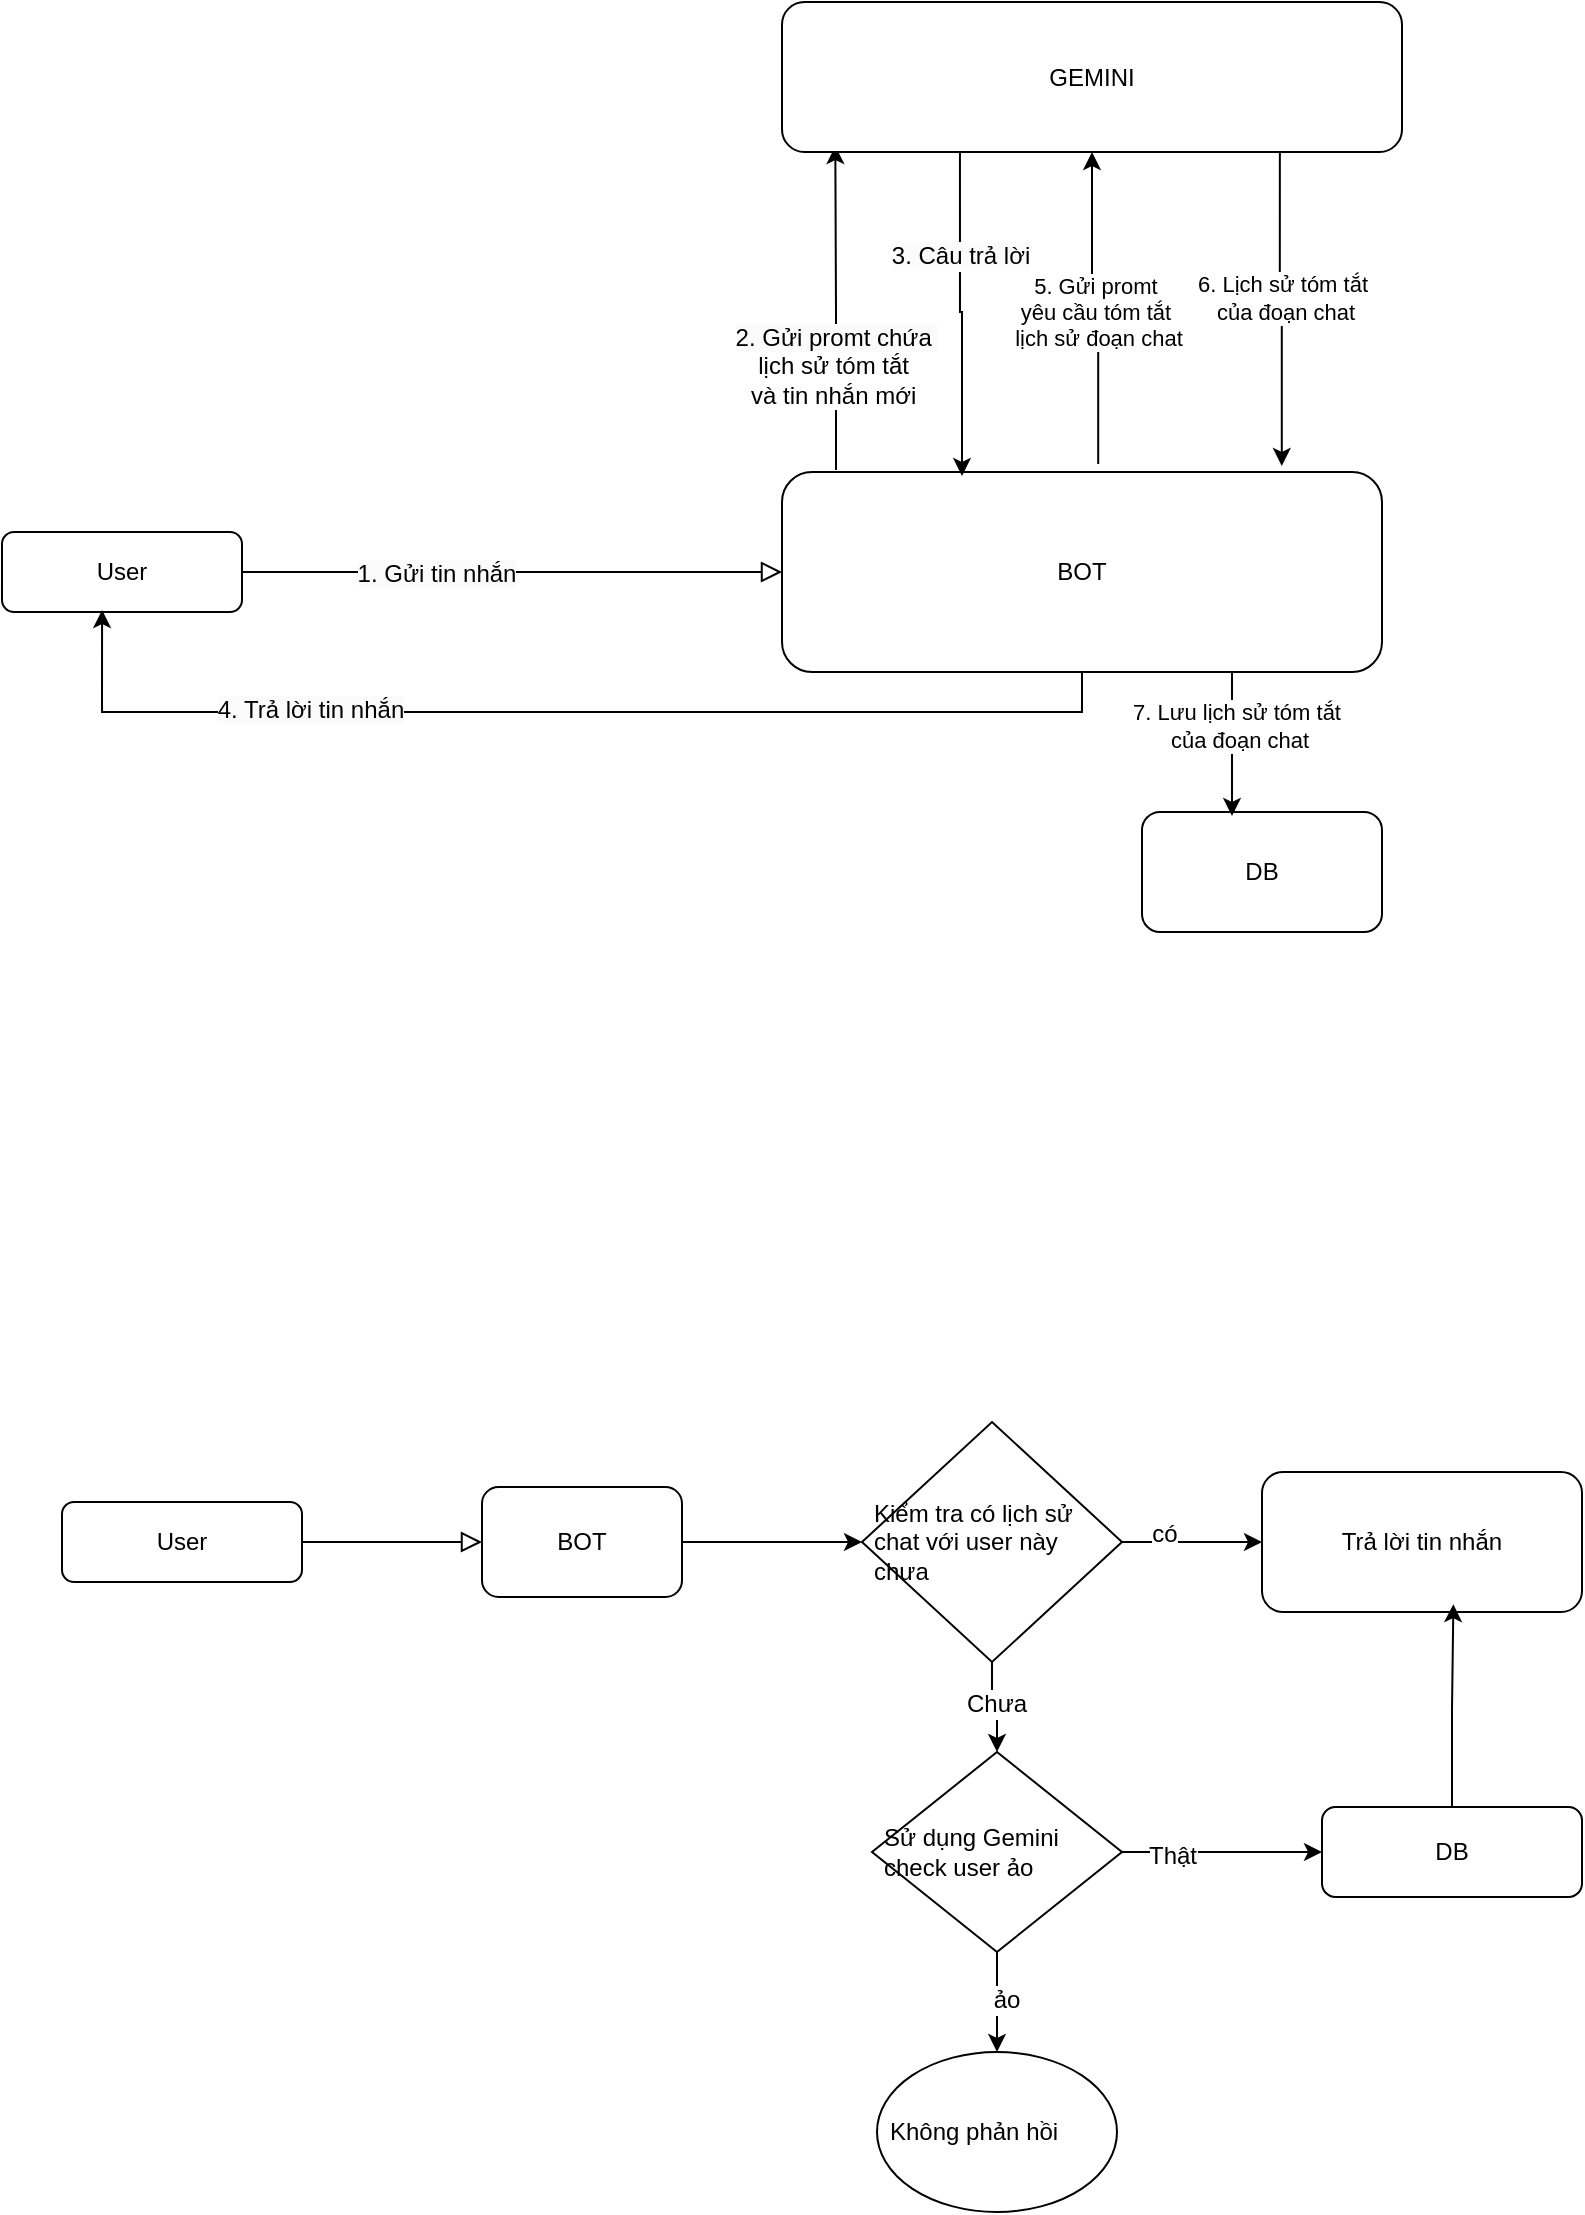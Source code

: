<mxfile version="26.0.16" pages="2">
  <diagram id="C5RBs43oDa-KdzZeNtuy" name="Page-1">
    <mxGraphModel dx="1949" dy="761" grid="1" gridSize="10" guides="1" tooltips="1" connect="1" arrows="1" fold="1" page="1" pageScale="1" pageWidth="827" pageHeight="1169" math="0" shadow="0">
      <root>
        <mxCell id="WIyWlLk6GJQsqaUBKTNV-0" />
        <mxCell id="WIyWlLk6GJQsqaUBKTNV-1" parent="WIyWlLk6GJQsqaUBKTNV-0" />
        <mxCell id="WIyWlLk6GJQsqaUBKTNV-2" value="" style="rounded=0;html=1;jettySize=auto;orthogonalLoop=1;fontSize=11;endArrow=block;endFill=0;endSize=8;strokeWidth=1;shadow=0;labelBackgroundColor=none;edgeStyle=orthogonalEdgeStyle;" parent="WIyWlLk6GJQsqaUBKTNV-1" source="WIyWlLk6GJQsqaUBKTNV-3" target="WIyWlLk6GJQsqaUBKTNV-7" edge="1">
          <mxGeometry relative="1" as="geometry">
            <mxPoint x="180" y="180" as="targetPoint" />
          </mxGeometry>
        </mxCell>
        <mxCell id="7-_x0sBRWaeRK12rYVkv-15" value="&lt;span style=&quot;font-size: 12px; background-color: rgb(251, 251, 251);&quot;&gt;1. Gửi tin nhắn&lt;/span&gt;" style="edgeLabel;html=1;align=center;verticalAlign=middle;resizable=0;points=[];" vertex="1" connectable="0" parent="WIyWlLk6GJQsqaUBKTNV-2">
          <mxGeometry x="-0.281" y="-1" relative="1" as="geometry">
            <mxPoint as="offset" />
          </mxGeometry>
        </mxCell>
        <mxCell id="WIyWlLk6GJQsqaUBKTNV-3" value="User" style="rounded=1;whiteSpace=wrap;html=1;fontSize=12;glass=0;strokeWidth=1;shadow=0;" parent="WIyWlLk6GJQsqaUBKTNV-1" vertex="1">
          <mxGeometry x="-10" y="290" width="120" height="40" as="geometry" />
        </mxCell>
        <mxCell id="7-_x0sBRWaeRK12rYVkv-10" style="edgeStyle=orthogonalEdgeStyle;rounded=0;orthogonalLoop=1;jettySize=auto;html=1;exitX=0.09;exitY=-0.01;exitDx=0;exitDy=0;entryX=0.086;entryY=0.96;entryDx=0;entryDy=0;entryPerimeter=0;exitPerimeter=0;" edge="1" parent="WIyWlLk6GJQsqaUBKTNV-1" source="WIyWlLk6GJQsqaUBKTNV-7" target="WIyWlLk6GJQsqaUBKTNV-11">
          <mxGeometry relative="1" as="geometry" />
        </mxCell>
        <mxCell id="7-_x0sBRWaeRK12rYVkv-13" value="&lt;span style=&quot;font-size: 12px; background-color: rgb(251, 251, 251);&quot;&gt;2. Gửi promt chứa&amp;nbsp;&lt;/span&gt;&lt;div style=&quot;font-size: 12px;&quot;&gt;lịch sử tóm tắt&amp;nbsp;&lt;/div&gt;&lt;div style=&quot;font-size: 12px;&quot;&gt;và tin nhắn mới&amp;nbsp;&lt;/div&gt;" style="edgeLabel;html=1;align=center;verticalAlign=middle;resizable=0;points=[];" vertex="1" connectable="0" parent="7-_x0sBRWaeRK12rYVkv-10">
          <mxGeometry x="-0.354" relative="1" as="geometry">
            <mxPoint as="offset" />
          </mxGeometry>
        </mxCell>
        <mxCell id="WIyWlLk6GJQsqaUBKTNV-7" value="BOT" style="rounded=1;whiteSpace=wrap;html=1;fontSize=12;glass=0;strokeWidth=1;shadow=0;" parent="WIyWlLk6GJQsqaUBKTNV-1" vertex="1">
          <mxGeometry x="380" y="260" width="300" height="100" as="geometry" />
        </mxCell>
        <mxCell id="7-_x0sBRWaeRK12rYVkv-11" style="edgeStyle=orthogonalEdgeStyle;rounded=0;orthogonalLoop=1;jettySize=auto;html=1;exitX=0.287;exitY=0.96;exitDx=0;exitDy=0;entryX=0.3;entryY=0.02;entryDx=0;entryDy=0;entryPerimeter=0;exitPerimeter=0;" edge="1" parent="WIyWlLk6GJQsqaUBKTNV-1" source="WIyWlLk6GJQsqaUBKTNV-11" target="WIyWlLk6GJQsqaUBKTNV-7">
          <mxGeometry relative="1" as="geometry">
            <mxPoint x="460" y="250" as="targetPoint" />
          </mxGeometry>
        </mxCell>
        <mxCell id="7-_x0sBRWaeRK12rYVkv-12" value="&lt;span style=&quot;font-size: 12px; background-color: rgb(251, 251, 251);&quot;&gt;3. Câu trả lời&lt;/span&gt;" style="edgeLabel;html=1;align=center;verticalAlign=middle;resizable=0;points=[];" vertex="1" connectable="0" parent="7-_x0sBRWaeRK12rYVkv-11">
          <mxGeometry x="-0.344" relative="1" as="geometry">
            <mxPoint as="offset" />
          </mxGeometry>
        </mxCell>
        <mxCell id="7-_x0sBRWaeRK12rYVkv-19" style="edgeStyle=orthogonalEdgeStyle;rounded=0;orthogonalLoop=1;jettySize=auto;html=1;exitX=0.803;exitY=0.947;exitDx=0;exitDy=0;entryX=0.833;entryY=-0.03;entryDx=0;entryDy=0;exitPerimeter=0;entryPerimeter=0;" edge="1" parent="WIyWlLk6GJQsqaUBKTNV-1" source="WIyWlLk6GJQsqaUBKTNV-11" target="WIyWlLk6GJQsqaUBKTNV-7">
          <mxGeometry relative="1" as="geometry" />
        </mxCell>
        <mxCell id="7-_x0sBRWaeRK12rYVkv-20" value="6. Lịch sử tóm tắt&lt;div&gt;&amp;nbsp;của đoạn chat&lt;/div&gt;" style="edgeLabel;html=1;align=center;verticalAlign=middle;resizable=0;points=[];" vertex="1" connectable="0" parent="7-_x0sBRWaeRK12rYVkv-19">
          <mxGeometry x="-0.054" y="1" relative="1" as="geometry">
            <mxPoint as="offset" />
          </mxGeometry>
        </mxCell>
        <mxCell id="WIyWlLk6GJQsqaUBKTNV-11" value="GEMINI" style="rounded=1;whiteSpace=wrap;html=1;fontSize=12;glass=0;strokeWidth=1;shadow=0;" parent="WIyWlLk6GJQsqaUBKTNV-1" vertex="1">
          <mxGeometry x="380" y="25" width="310" height="75" as="geometry" />
        </mxCell>
        <mxCell id="7-_x0sBRWaeRK12rYVkv-5" style="edgeStyle=orthogonalEdgeStyle;rounded=0;orthogonalLoop=1;jettySize=auto;html=1;exitX=0.5;exitY=1;exitDx=0;exitDy=0;" edge="1" parent="WIyWlLk6GJQsqaUBKTNV-1" source="WIyWlLk6GJQsqaUBKTNV-11" target="WIyWlLk6GJQsqaUBKTNV-11">
          <mxGeometry relative="1" as="geometry" />
        </mxCell>
        <mxCell id="7-_x0sBRWaeRK12rYVkv-8" style="edgeStyle=orthogonalEdgeStyle;rounded=0;orthogonalLoop=1;jettySize=auto;html=1;exitX=0.5;exitY=1;exitDx=0;exitDy=0;entryX=0.417;entryY=0.975;entryDx=0;entryDy=0;entryPerimeter=0;" edge="1" parent="WIyWlLk6GJQsqaUBKTNV-1" source="WIyWlLk6GJQsqaUBKTNV-7" target="WIyWlLk6GJQsqaUBKTNV-3">
          <mxGeometry relative="1" as="geometry" />
        </mxCell>
        <mxCell id="7-_x0sBRWaeRK12rYVkv-16" value="&lt;span style=&quot;font-size: 12px; background-color: rgb(251, 251, 251);&quot;&gt;4. Trả lời tin nhắn&lt;/span&gt;" style="edgeLabel;html=1;align=center;verticalAlign=middle;resizable=0;points=[];" vertex="1" connectable="0" parent="7-_x0sBRWaeRK12rYVkv-8">
          <mxGeometry x="0.448" y="-1" relative="1" as="geometry">
            <mxPoint as="offset" />
          </mxGeometry>
        </mxCell>
        <mxCell id="7-_x0sBRWaeRK12rYVkv-17" style="edgeStyle=orthogonalEdgeStyle;rounded=0;orthogonalLoop=1;jettySize=auto;html=1;exitX=0.527;exitY=-0.04;exitDx=0;exitDy=0;entryX=0.5;entryY=1;entryDx=0;entryDy=0;exitPerimeter=0;" edge="1" parent="WIyWlLk6GJQsqaUBKTNV-1" source="WIyWlLk6GJQsqaUBKTNV-7" target="WIyWlLk6GJQsqaUBKTNV-11">
          <mxGeometry relative="1" as="geometry" />
        </mxCell>
        <mxCell id="7-_x0sBRWaeRK12rYVkv-18" value="5. Gửi promt&amp;nbsp;&lt;div&gt;yêu cầu tóm tắt&amp;nbsp;&lt;div&gt;lịch sử đoạn chat&lt;/div&gt;&lt;/div&gt;" style="edgeLabel;html=1;align=center;verticalAlign=middle;resizable=0;points=[];" vertex="1" connectable="0" parent="7-_x0sBRWaeRK12rYVkv-17">
          <mxGeometry x="-0.012" y="-2" relative="1" as="geometry">
            <mxPoint x="2" y="2" as="offset" />
          </mxGeometry>
        </mxCell>
        <mxCell id="7-_x0sBRWaeRK12rYVkv-21" value="DB" style="rounded=1;whiteSpace=wrap;html=1;" vertex="1" parent="WIyWlLk6GJQsqaUBKTNV-1">
          <mxGeometry x="560" y="430" width="120" height="60" as="geometry" />
        </mxCell>
        <mxCell id="7-_x0sBRWaeRK12rYVkv-22" style="edgeStyle=orthogonalEdgeStyle;rounded=0;orthogonalLoop=1;jettySize=auto;html=1;exitX=0.75;exitY=1;exitDx=0;exitDy=0;entryX=0.375;entryY=0.033;entryDx=0;entryDy=0;entryPerimeter=0;" edge="1" parent="WIyWlLk6GJQsqaUBKTNV-1" source="WIyWlLk6GJQsqaUBKTNV-7" target="7-_x0sBRWaeRK12rYVkv-21">
          <mxGeometry relative="1" as="geometry" />
        </mxCell>
        <mxCell id="7-_x0sBRWaeRK12rYVkv-23" value="7. Lưu lịch sử tóm tắt&lt;div&gt;&amp;nbsp;của đoạn chat&lt;/div&gt;" style="edgeLabel;html=1;align=center;verticalAlign=middle;resizable=0;points=[];" vertex="1" connectable="0" parent="7-_x0sBRWaeRK12rYVkv-22">
          <mxGeometry x="-0.25" y="2" relative="1" as="geometry">
            <mxPoint as="offset" />
          </mxGeometry>
        </mxCell>
        <mxCell id="vCN1HVVN6JwYhaSkA_qB-1" value="" style="rounded=0;html=1;jettySize=auto;orthogonalLoop=1;fontSize=11;endArrow=block;endFill=0;endSize=8;strokeWidth=1;shadow=0;labelBackgroundColor=none;edgeStyle=orthogonalEdgeStyle;" edge="1" parent="WIyWlLk6GJQsqaUBKTNV-1" source="vCN1HVVN6JwYhaSkA_qB-3" target="vCN1HVVN6JwYhaSkA_qB-6">
          <mxGeometry relative="1" as="geometry">
            <mxPoint x="210" y="665" as="targetPoint" />
          </mxGeometry>
        </mxCell>
        <mxCell id="vCN1HVVN6JwYhaSkA_qB-3" value="User" style="rounded=1;whiteSpace=wrap;html=1;fontSize=12;glass=0;strokeWidth=1;shadow=0;" vertex="1" parent="WIyWlLk6GJQsqaUBKTNV-1">
          <mxGeometry x="20" y="775" width="120" height="40" as="geometry" />
        </mxCell>
        <mxCell id="vCN1HVVN6JwYhaSkA_qB-21" style="edgeStyle=orthogonalEdgeStyle;rounded=0;orthogonalLoop=1;jettySize=auto;html=1;exitX=1;exitY=0.5;exitDx=0;exitDy=0;entryX=0;entryY=0.5;entryDx=0;entryDy=0;fontFamily=Helvetica;fontSize=12;fontColor=default;" edge="1" parent="WIyWlLk6GJQsqaUBKTNV-1" source="vCN1HVVN6JwYhaSkA_qB-6" target="vCN1HVVN6JwYhaSkA_qB-20">
          <mxGeometry relative="1" as="geometry" />
        </mxCell>
        <mxCell id="vCN1HVVN6JwYhaSkA_qB-6" value="BOT" style="rounded=1;whiteSpace=wrap;html=1;fontSize=12;glass=0;strokeWidth=1;shadow=0;" vertex="1" parent="WIyWlLk6GJQsqaUBKTNV-1">
          <mxGeometry x="230" y="767.5" width="100" height="55" as="geometry" />
        </mxCell>
        <mxCell id="vCN1HVVN6JwYhaSkA_qB-12" style="edgeStyle=orthogonalEdgeStyle;rounded=0;orthogonalLoop=1;jettySize=auto;html=1;exitX=0.5;exitY=1;exitDx=0;exitDy=0;" edge="1" parent="WIyWlLk6GJQsqaUBKTNV-1">
          <mxGeometry relative="1" as="geometry">
            <mxPoint x="485.0" y="970" as="sourcePoint" />
            <mxPoint x="485.0" y="970" as="targetPoint" />
          </mxGeometry>
        </mxCell>
        <mxCell id="vCN1HVVN6JwYhaSkA_qB-17" value="DB" style="rounded=1;whiteSpace=wrap;html=1;" vertex="1" parent="WIyWlLk6GJQsqaUBKTNV-1">
          <mxGeometry x="650" y="927.5" width="130" height="45" as="geometry" />
        </mxCell>
        <mxCell id="vCN1HVVN6JwYhaSkA_qB-26" style="edgeStyle=orthogonalEdgeStyle;rounded=0;orthogonalLoop=1;jettySize=auto;html=1;exitX=0.5;exitY=1;exitDx=0;exitDy=0;fontFamily=Helvetica;fontSize=12;fontColor=default;" edge="1" parent="WIyWlLk6GJQsqaUBKTNV-1" source="vCN1HVVN6JwYhaSkA_qB-20" target="vCN1HVVN6JwYhaSkA_qB-28">
          <mxGeometry relative="1" as="geometry">
            <mxPoint x="485.0" y="930" as="targetPoint" />
            <Array as="points" />
          </mxGeometry>
        </mxCell>
        <mxCell id="vCN1HVVN6JwYhaSkA_qB-27" value="Chưa" style="edgeLabel;html=1;align=center;verticalAlign=middle;resizable=0;points=[];spacingLeft=4;spacingRight=4;fontFamily=Helvetica;fontSize=12;fontColor=default;fillColor=none;gradientColor=none;" vertex="1" connectable="0" parent="vCN1HVVN6JwYhaSkA_qB-26">
          <mxGeometry x="-0.109" y="2" relative="1" as="geometry">
            <mxPoint as="offset" />
          </mxGeometry>
        </mxCell>
        <mxCell id="vCN1HVVN6JwYhaSkA_qB-33" style="edgeStyle=orthogonalEdgeStyle;rounded=0;orthogonalLoop=1;jettySize=auto;html=1;exitX=1;exitY=0.5;exitDx=0;exitDy=0;entryX=0;entryY=0.5;entryDx=0;entryDy=0;fontFamily=Helvetica;fontSize=12;fontColor=default;" edge="1" parent="WIyWlLk6GJQsqaUBKTNV-1" source="vCN1HVVN6JwYhaSkA_qB-20" target="vCN1HVVN6JwYhaSkA_qB-32">
          <mxGeometry relative="1" as="geometry" />
        </mxCell>
        <mxCell id="vCN1HVVN6JwYhaSkA_qB-39" value="có" style="edgeLabel;html=1;align=center;verticalAlign=middle;resizable=0;points=[];spacingLeft=4;spacingRight=4;fontFamily=Helvetica;fontSize=12;fontColor=default;fillColor=none;gradientColor=none;" vertex="1" connectable="0" parent="vCN1HVVN6JwYhaSkA_qB-33">
          <mxGeometry x="-0.4" y="4" relative="1" as="geometry">
            <mxPoint as="offset" />
          </mxGeometry>
        </mxCell>
        <mxCell id="vCN1HVVN6JwYhaSkA_qB-20" value="Kiểm tra có lịch sử&amp;nbsp;&lt;div&gt;chat với user này chưa&lt;/div&gt;" style="rhombus;whiteSpace=wrap;html=1;align=left;verticalAlign=middle;spacingLeft=4;spacingRight=4;fontFamily=Helvetica;fontSize=12;fontColor=default;fillColor=none;gradientColor=none;" vertex="1" parent="WIyWlLk6GJQsqaUBKTNV-1">
          <mxGeometry x="420" y="735" width="130" height="120" as="geometry" />
        </mxCell>
        <mxCell id="vCN1HVVN6JwYhaSkA_qB-29" style="edgeStyle=orthogonalEdgeStyle;rounded=0;orthogonalLoop=1;jettySize=auto;html=1;exitX=1;exitY=0.5;exitDx=0;exitDy=0;fontFamily=Helvetica;fontSize=12;fontColor=default;entryX=0;entryY=0.5;entryDx=0;entryDy=0;" edge="1" parent="WIyWlLk6GJQsqaUBKTNV-1" source="vCN1HVVN6JwYhaSkA_qB-28" target="vCN1HVVN6JwYhaSkA_qB-17">
          <mxGeometry relative="1" as="geometry">
            <mxPoint x="640" y="870" as="targetPoint" />
          </mxGeometry>
        </mxCell>
        <mxCell id="vCN1HVVN6JwYhaSkA_qB-31" value="Thật" style="edgeLabel;html=1;align=center;verticalAlign=middle;resizable=0;points=[];spacingLeft=4;spacingRight=4;fontFamily=Helvetica;fontSize=12;fontColor=default;fillColor=none;gradientColor=none;" vertex="1" connectable="0" parent="vCN1HVVN6JwYhaSkA_qB-29">
          <mxGeometry x="-0.514" y="-2" relative="1" as="geometry">
            <mxPoint as="offset" />
          </mxGeometry>
        </mxCell>
        <mxCell id="vCN1HVVN6JwYhaSkA_qB-37" value="" style="edgeStyle=orthogonalEdgeStyle;rounded=0;orthogonalLoop=1;jettySize=auto;html=1;fontFamily=Helvetica;fontSize=12;fontColor=default;" edge="1" parent="WIyWlLk6GJQsqaUBKTNV-1" source="vCN1HVVN6JwYhaSkA_qB-28" target="vCN1HVVN6JwYhaSkA_qB-35">
          <mxGeometry relative="1" as="geometry" />
        </mxCell>
        <mxCell id="vCN1HVVN6JwYhaSkA_qB-38" value="ảo" style="edgeLabel;html=1;align=center;verticalAlign=middle;resizable=0;points=[];spacingLeft=4;spacingRight=4;fontFamily=Helvetica;fontSize=12;fontColor=default;fillColor=none;gradientColor=none;" vertex="1" connectable="0" parent="vCN1HVVN6JwYhaSkA_qB-37">
          <mxGeometry x="-0.052" y="4" relative="1" as="geometry">
            <mxPoint as="offset" />
          </mxGeometry>
        </mxCell>
        <mxCell id="vCN1HVVN6JwYhaSkA_qB-28" value="Sử dụng Gemini check user ảo" style="rhombus;whiteSpace=wrap;html=1;align=left;verticalAlign=middle;spacingLeft=4;spacingRight=4;fontFamily=Helvetica;fontSize=12;fontColor=default;fillColor=none;gradientColor=none;" vertex="1" parent="WIyWlLk6GJQsqaUBKTNV-1">
          <mxGeometry x="425" y="900" width="125" height="100" as="geometry" />
        </mxCell>
        <mxCell id="vCN1HVVN6JwYhaSkA_qB-32" value="Trả lời tin nhắn" style="rounded=1;whiteSpace=wrap;html=1;" vertex="1" parent="WIyWlLk6GJQsqaUBKTNV-1">
          <mxGeometry x="620" y="760" width="160" height="70" as="geometry" />
        </mxCell>
        <mxCell id="vCN1HVVN6JwYhaSkA_qB-34" style="edgeStyle=orthogonalEdgeStyle;rounded=0;orthogonalLoop=1;jettySize=auto;html=1;exitX=0.5;exitY=0;exitDx=0;exitDy=0;entryX=0.598;entryY=0.944;entryDx=0;entryDy=0;entryPerimeter=0;fontFamily=Helvetica;fontSize=12;fontColor=default;" edge="1" parent="WIyWlLk6GJQsqaUBKTNV-1" source="vCN1HVVN6JwYhaSkA_qB-17" target="vCN1HVVN6JwYhaSkA_qB-32">
          <mxGeometry relative="1" as="geometry" />
        </mxCell>
        <mxCell id="vCN1HVVN6JwYhaSkA_qB-35" value="Không phản hồi" style="ellipse;whiteSpace=wrap;html=1;align=left;verticalAlign=middle;spacingLeft=4;spacingRight=4;fontFamily=Helvetica;fontSize=12;fontColor=default;fillColor=none;gradientColor=none;" vertex="1" parent="WIyWlLk6GJQsqaUBKTNV-1">
          <mxGeometry x="427.5" y="1050" width="120" height="80" as="geometry" />
        </mxCell>
      </root>
    </mxGraphModel>
  </diagram>
  <diagram id="Jma6TBBpYnH4zGeqRmGg" name="Trang-2">
    <mxGraphModel dx="954" dy="647" grid="1" gridSize="10" guides="1" tooltips="1" connect="1" arrows="1" fold="1" page="1" pageScale="1" pageWidth="827" pageHeight="1169" math="0" shadow="0">
      <root>
        <mxCell id="0" />
        <mxCell id="1" parent="0" />
        <mxCell id="bSzbTrnFTsI-PQfmZtrr-1" value="account" style="swimlane;fontStyle=0;childLayout=stackLayout;horizontal=1;startSize=30;horizontalStack=0;resizeParent=1;resizeParentMax=0;resizeLast=0;collapsible=1;marginBottom=0;whiteSpace=wrap;html=1;" vertex="1" parent="1">
          <mxGeometry x="40" y="240" width="140" height="60" as="geometry" />
        </mxCell>
        <mxCell id="bSzbTrnFTsI-PQfmZtrr-2" value="id" style="text;strokeColor=none;fillColor=none;align=left;verticalAlign=middle;spacingLeft=4;spacingRight=4;overflow=hidden;points=[[0,0.5],[1,0.5]];portConstraint=eastwest;rotatable=0;whiteSpace=wrap;html=1;" vertex="1" parent="bSzbTrnFTsI-PQfmZtrr-1">
          <mxGeometry y="30" width="140" height="30" as="geometry" />
        </mxCell>
        <mxCell id="bSzbTrnFTsI-PQfmZtrr-5" value="chat" style="swimlane;fontStyle=0;childLayout=stackLayout;horizontal=1;startSize=30;horizontalStack=0;resizeParent=1;resizeParentMax=0;resizeLast=0;collapsible=1;marginBottom=0;whiteSpace=wrap;html=1;" vertex="1" parent="1">
          <mxGeometry x="280" y="240" width="140" height="150" as="geometry" />
        </mxCell>
        <mxCell id="bSzbTrnFTsI-PQfmZtrr-6" value="id" style="text;strokeColor=none;fillColor=none;align=left;verticalAlign=middle;spacingLeft=4;spacingRight=4;overflow=hidden;points=[[0,0.5],[1,0.5]];portConstraint=eastwest;rotatable=0;whiteSpace=wrap;html=1;" vertex="1" parent="bSzbTrnFTsI-PQfmZtrr-5">
          <mxGeometry y="30" width="140" height="30" as="geometry" />
        </mxCell>
        <mxCell id="bSzbTrnFTsI-PQfmZtrr-7" value="account" style="text;strokeColor=none;fillColor=none;align=left;verticalAlign=middle;spacingLeft=4;spacingRight=4;overflow=hidden;points=[[0,0.5],[1,0.5]];portConstraint=eastwest;rotatable=0;whiteSpace=wrap;html=1;" vertex="1" parent="bSzbTrnFTsI-PQfmZtrr-5">
          <mxGeometry y="60" width="140" height="30" as="geometry" />
        </mxCell>
        <mxCell id="bSzbTrnFTsI-PQfmZtrr-10" value="user" style="text;strokeColor=none;fillColor=none;align=left;verticalAlign=middle;spacingLeft=4;spacingRight=4;overflow=hidden;points=[[0,0.5],[1,0.5]];portConstraint=eastwest;rotatable=0;whiteSpace=wrap;html=1;" vertex="1" parent="bSzbTrnFTsI-PQfmZtrr-5">
          <mxGeometry y="90" width="140" height="30" as="geometry" />
        </mxCell>
        <mxCell id="bSzbTrnFTsI-PQfmZtrr-8" value="chatHistory" style="text;strokeColor=none;fillColor=none;align=left;verticalAlign=middle;spacingLeft=4;spacingRight=4;overflow=hidden;points=[[0,0.5],[1,0.5]];portConstraint=eastwest;rotatable=0;whiteSpace=wrap;html=1;" vertex="1" parent="bSzbTrnFTsI-PQfmZtrr-5">
          <mxGeometry y="120" width="140" height="30" as="geometry" />
        </mxCell>
        <mxCell id="bSzbTrnFTsI-PQfmZtrr-11" style="edgeStyle=orthogonalEdgeStyle;rounded=0;orthogonalLoop=1;jettySize=auto;html=1;exitX=1;exitY=0.5;exitDx=0;exitDy=0;entryX=0;entryY=0.5;entryDx=0;entryDy=0;" edge="1" parent="1" source="bSzbTrnFTsI-PQfmZtrr-2" target="bSzbTrnFTsI-PQfmZtrr-7">
          <mxGeometry relative="1" as="geometry" />
        </mxCell>
      </root>
    </mxGraphModel>
  </diagram>
</mxfile>
